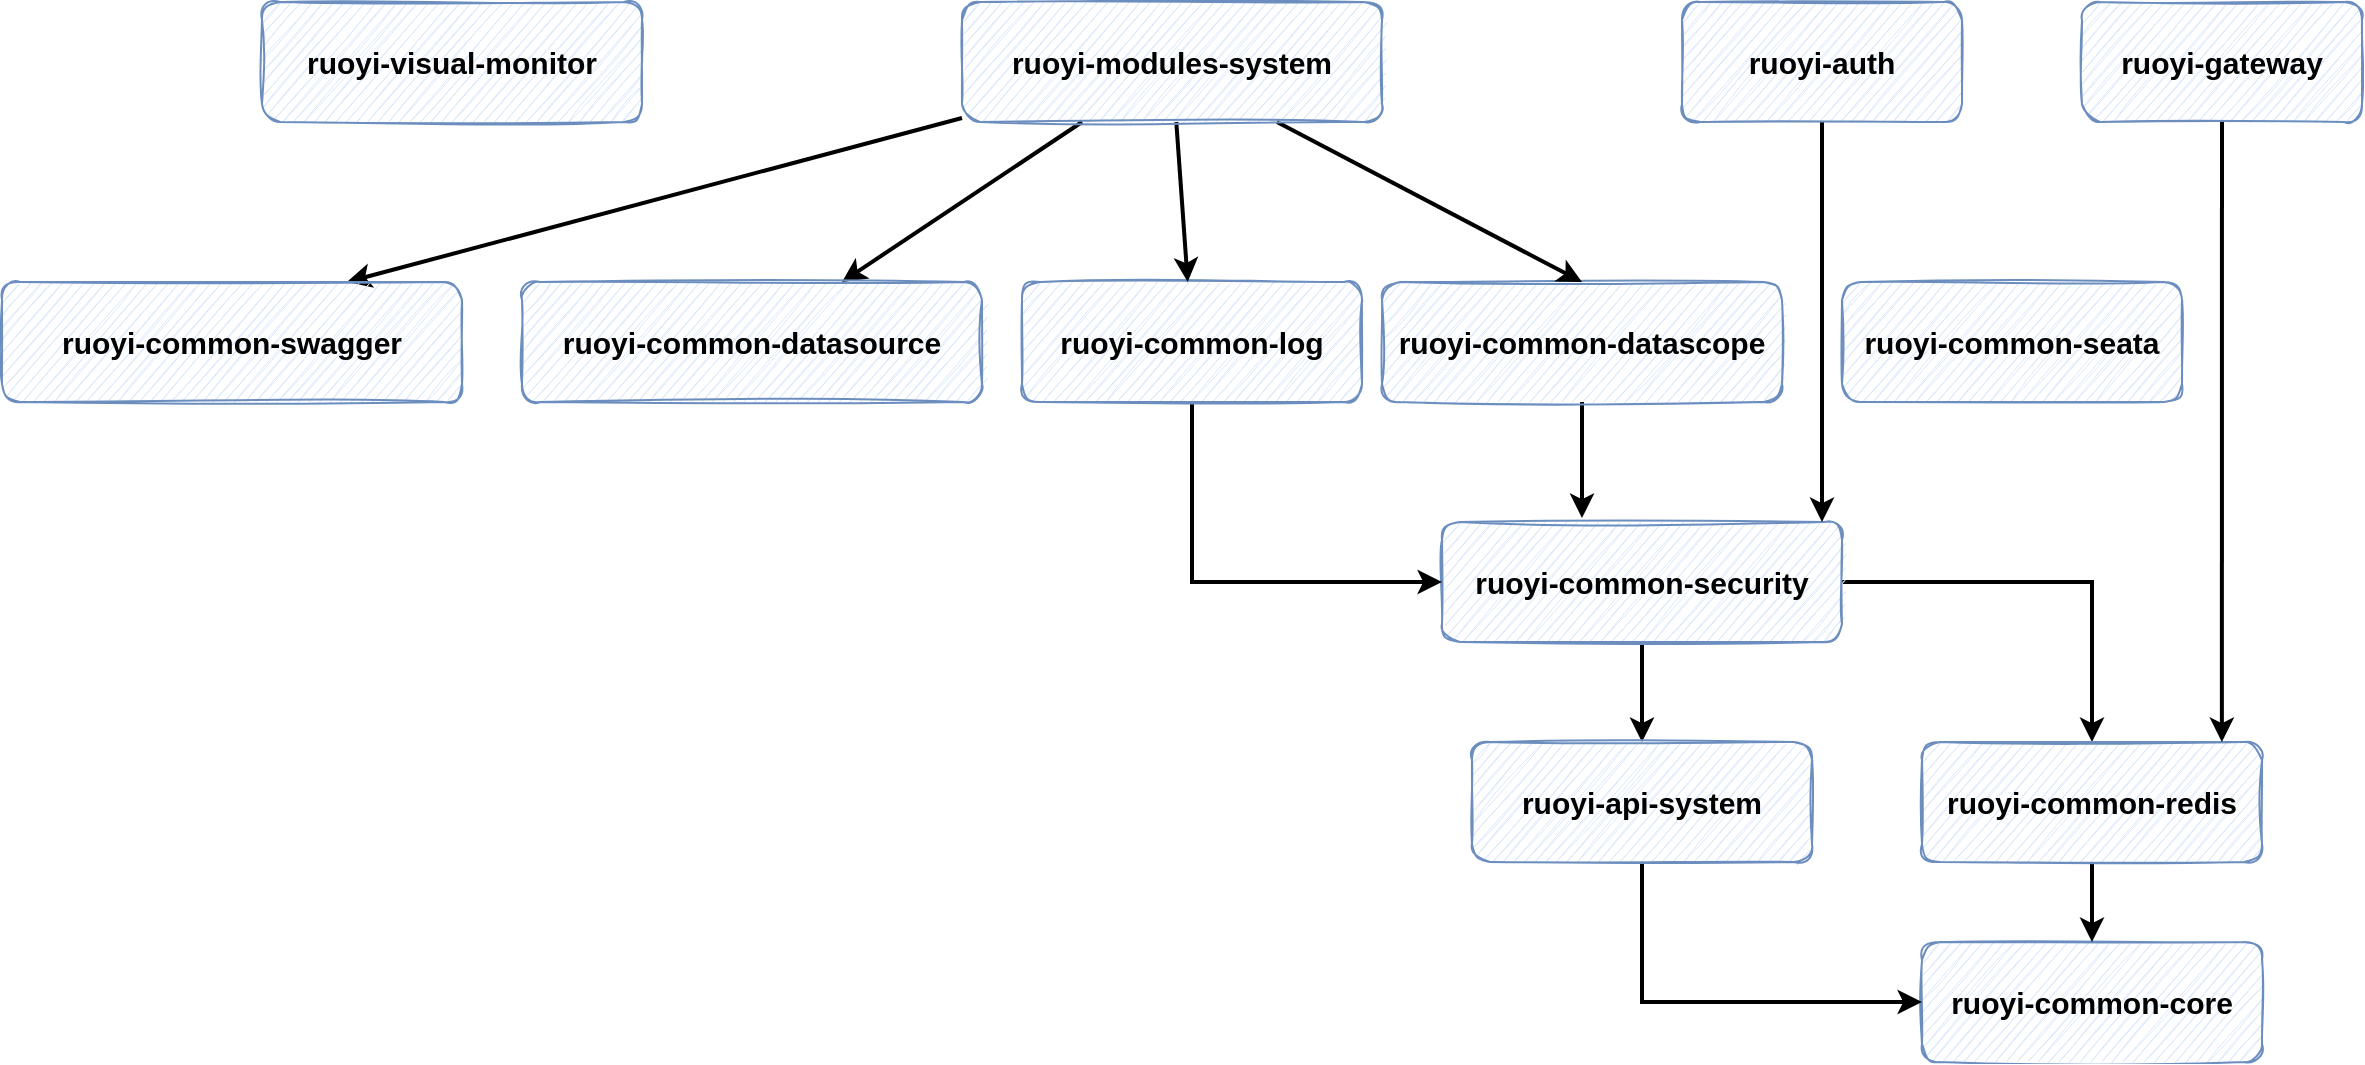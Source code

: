 <mxfile version="20.3.0" type="device"><diagram id="GICizwz7qG92JSDZXRqV" name="第 1 页"><mxGraphModel dx="3166" dy="1311" grid="1" gridSize="10" guides="1" tooltips="1" connect="1" arrows="1" fold="1" page="1" pageScale="1" pageWidth="1169" pageHeight="827" math="0" shadow="0"><root><mxCell id="0"/><mxCell id="1" parent="0"/><mxCell id="eLpjSh9v_8_-plltLLgA-1" value="&lt;font style=&quot;font-size: 15px;&quot;&gt;&lt;b&gt;ruoyi-common-core&lt;/b&gt;&lt;/font&gt;" style="rounded=1;whiteSpace=wrap;html=1;fillColor=#dae8fc;strokeColor=#6c8ebf;sketch=1;" vertex="1" parent="1"><mxGeometry x="460" y="730" width="170" height="60" as="geometry"/></mxCell><mxCell id="eLpjSh9v_8_-plltLLgA-11" style="edgeStyle=orthogonalEdgeStyle;rounded=0;orthogonalLoop=1;jettySize=auto;html=1;strokeWidth=2;fontSize=15;" edge="1" parent="1" source="eLpjSh9v_8_-plltLLgA-2" target="eLpjSh9v_8_-plltLLgA-10"><mxGeometry relative="1" as="geometry"/></mxCell><mxCell id="eLpjSh9v_8_-plltLLgA-12" style="edgeStyle=orthogonalEdgeStyle;rounded=0;orthogonalLoop=1;jettySize=auto;html=1;entryX=0.5;entryY=0;entryDx=0;entryDy=0;strokeWidth=2;fontSize=15;" edge="1" parent="1" source="eLpjSh9v_8_-plltLLgA-2" target="eLpjSh9v_8_-plltLLgA-7"><mxGeometry relative="1" as="geometry"/></mxCell><mxCell id="eLpjSh9v_8_-plltLLgA-2" value="&lt;font style=&quot;font-size: 15px;&quot;&gt;&lt;b&gt;ruoyi-common-security&lt;/b&gt;&lt;/font&gt;" style="rounded=1;whiteSpace=wrap;html=1;fillColor=#dae8fc;strokeColor=#6c8ebf;sketch=1;" vertex="1" parent="1"><mxGeometry x="220" y="520" width="200" height="60" as="geometry"/></mxCell><mxCell id="eLpjSh9v_8_-plltLLgA-4" style="edgeStyle=orthogonalEdgeStyle;rounded=0;orthogonalLoop=1;jettySize=auto;html=1;fontSize=15;strokeWidth=2;entryX=0.35;entryY=-0.033;entryDx=0;entryDy=0;entryPerimeter=0;" edge="1" parent="1" source="eLpjSh9v_8_-plltLLgA-3" target="eLpjSh9v_8_-plltLLgA-2"><mxGeometry relative="1" as="geometry"/></mxCell><mxCell id="eLpjSh9v_8_-plltLLgA-3" value="&lt;font style=&quot;font-size: 15px;&quot;&gt;&lt;b&gt;ruoyi-common-datascope&lt;/b&gt;&lt;/font&gt;" style="rounded=1;whiteSpace=wrap;html=1;fillColor=#dae8fc;strokeColor=#6c8ebf;sketch=1;" vertex="1" parent="1"><mxGeometry x="190" y="400" width="200" height="60" as="geometry"/></mxCell><mxCell id="eLpjSh9v_8_-plltLLgA-6" style="edgeStyle=orthogonalEdgeStyle;rounded=0;orthogonalLoop=1;jettySize=auto;html=1;entryX=0;entryY=0.5;entryDx=0;entryDy=0;strokeWidth=2;fontSize=15;exitX=0.5;exitY=1;exitDx=0;exitDy=0;" edge="1" parent="1" source="eLpjSh9v_8_-plltLLgA-5" target="eLpjSh9v_8_-plltLLgA-2"><mxGeometry relative="1" as="geometry"/></mxCell><mxCell id="eLpjSh9v_8_-plltLLgA-5" value="&lt;font style=&quot;font-size: 15px;&quot;&gt;&lt;b&gt;ruoyi-common-log&lt;/b&gt;&lt;/font&gt;" style="rounded=1;whiteSpace=wrap;html=1;fillColor=#dae8fc;strokeColor=#6c8ebf;sketch=1;" vertex="1" parent="1"><mxGeometry x="10" y="400" width="170" height="60" as="geometry"/></mxCell><mxCell id="eLpjSh9v_8_-plltLLgA-8" style="edgeStyle=orthogonalEdgeStyle;rounded=0;orthogonalLoop=1;jettySize=auto;html=1;strokeWidth=2;fontSize=15;" edge="1" parent="1" source="eLpjSh9v_8_-plltLLgA-7" target="eLpjSh9v_8_-plltLLgA-1"><mxGeometry relative="1" as="geometry"/></mxCell><mxCell id="eLpjSh9v_8_-plltLLgA-7" value="&lt;font style=&quot;font-size: 15px;&quot;&gt;&lt;b&gt;ruoyi-common-redis&lt;/b&gt;&lt;/font&gt;" style="rounded=1;whiteSpace=wrap;html=1;fillColor=#dae8fc;strokeColor=#6c8ebf;sketch=1;" vertex="1" parent="1"><mxGeometry x="460" y="630" width="170" height="60" as="geometry"/></mxCell><mxCell id="eLpjSh9v_8_-plltLLgA-9" value="&lt;font style=&quot;font-size: 15px;&quot;&gt;&lt;b&gt;ruoyi-common-seata&lt;/b&gt;&lt;/font&gt;" style="rounded=1;whiteSpace=wrap;html=1;fillColor=#dae8fc;strokeColor=#6c8ebf;sketch=1;" vertex="1" parent="1"><mxGeometry x="420" y="400" width="170" height="60" as="geometry"/></mxCell><mxCell id="eLpjSh9v_8_-plltLLgA-13" style="edgeStyle=orthogonalEdgeStyle;rounded=0;orthogonalLoop=1;jettySize=auto;html=1;entryX=0;entryY=0.5;entryDx=0;entryDy=0;strokeWidth=2;fontSize=15;exitX=0.5;exitY=1;exitDx=0;exitDy=0;" edge="1" parent="1" source="eLpjSh9v_8_-plltLLgA-10" target="eLpjSh9v_8_-plltLLgA-1"><mxGeometry relative="1" as="geometry"/></mxCell><mxCell id="eLpjSh9v_8_-plltLLgA-10" value="&lt;font style=&quot;font-size: 15px;&quot;&gt;&lt;b&gt;ruoyi-api-system&lt;/b&gt;&lt;/font&gt;" style="rounded=1;whiteSpace=wrap;html=1;fillColor=#dae8fc;strokeColor=#6c8ebf;sketch=1;" vertex="1" parent="1"><mxGeometry x="235" y="630" width="170" height="60" as="geometry"/></mxCell><mxCell id="eLpjSh9v_8_-plltLLgA-15" style="rounded=0;orthogonalLoop=1;jettySize=auto;html=1;strokeWidth=2;fontSize=15;entryX=0.95;entryY=0;entryDx=0;entryDy=0;entryPerimeter=0;" edge="1" parent="1" source="eLpjSh9v_8_-plltLLgA-14" target="eLpjSh9v_8_-plltLLgA-2"><mxGeometry relative="1" as="geometry"><mxPoint x="380" y="520" as="targetPoint"/></mxGeometry></mxCell><mxCell id="eLpjSh9v_8_-plltLLgA-14" value="&lt;font style=&quot;font-size: 15px;&quot;&gt;&lt;b&gt;ruoyi-auth&lt;/b&gt;&lt;/font&gt;" style="rounded=1;whiteSpace=wrap;html=1;fillColor=#dae8fc;strokeColor=#6c8ebf;sketch=1;" vertex="1" parent="1"><mxGeometry x="340" y="260" width="140" height="60" as="geometry"/></mxCell><mxCell id="eLpjSh9v_8_-plltLLgA-17" style="rounded=0;orthogonalLoop=1;jettySize=auto;html=1;entryX=0.882;entryY=0;entryDx=0;entryDy=0;strokeWidth=2;fontSize=15;entryPerimeter=0;" edge="1" parent="1" source="eLpjSh9v_8_-plltLLgA-16" target="eLpjSh9v_8_-plltLLgA-7"><mxGeometry relative="1" as="geometry"/></mxCell><mxCell id="eLpjSh9v_8_-plltLLgA-16" value="&lt;font style=&quot;font-size: 15px;&quot;&gt;&lt;b&gt;ruoyi-gateway&lt;/b&gt;&lt;/font&gt;" style="rounded=1;whiteSpace=wrap;html=1;fillColor=#dae8fc;strokeColor=#6c8ebf;sketch=1;" vertex="1" parent="1"><mxGeometry x="540" y="260" width="140" height="60" as="geometry"/></mxCell><mxCell id="eLpjSh9v_8_-plltLLgA-20" style="edgeStyle=none;rounded=0;orthogonalLoop=1;jettySize=auto;html=1;strokeWidth=2;fontSize=15;" edge="1" parent="1" source="eLpjSh9v_8_-plltLLgA-18" target="eLpjSh9v_8_-plltLLgA-19"><mxGeometry relative="1" as="geometry"/></mxCell><mxCell id="eLpjSh9v_8_-plltLLgA-21" style="edgeStyle=none;rounded=0;orthogonalLoop=1;jettySize=auto;html=1;exitX=0.75;exitY=1;exitDx=0;exitDy=0;entryX=0.5;entryY=0;entryDx=0;entryDy=0;strokeWidth=2;fontSize=15;" edge="1" parent="1" source="eLpjSh9v_8_-plltLLgA-18" target="eLpjSh9v_8_-plltLLgA-3"><mxGeometry relative="1" as="geometry"/></mxCell><mxCell id="eLpjSh9v_8_-plltLLgA-22" style="edgeStyle=none;rounded=0;orthogonalLoop=1;jettySize=auto;html=1;strokeWidth=2;fontSize=15;" edge="1" parent="1" source="eLpjSh9v_8_-plltLLgA-18" target="eLpjSh9v_8_-plltLLgA-5"><mxGeometry relative="1" as="geometry"/></mxCell><mxCell id="eLpjSh9v_8_-plltLLgA-24" style="edgeStyle=none;rounded=0;orthogonalLoop=1;jettySize=auto;html=1;entryX=0.75;entryY=0;entryDx=0;entryDy=0;strokeWidth=2;fontSize=15;" edge="1" parent="1" source="eLpjSh9v_8_-plltLLgA-18" target="eLpjSh9v_8_-plltLLgA-23"><mxGeometry relative="1" as="geometry"/></mxCell><mxCell id="eLpjSh9v_8_-plltLLgA-18" value="&lt;font style=&quot;font-size: 15px;&quot;&gt;&lt;b&gt;ruoyi-modules-system&lt;/b&gt;&lt;/font&gt;" style="rounded=1;whiteSpace=wrap;html=1;fillColor=#dae8fc;strokeColor=#6c8ebf;sketch=1;" vertex="1" parent="1"><mxGeometry x="-20" y="260" width="210" height="60" as="geometry"/></mxCell><mxCell id="eLpjSh9v_8_-plltLLgA-19" value="&lt;font style=&quot;font-size: 15px;&quot;&gt;&lt;b&gt;ruoyi-common-datasource&lt;/b&gt;&lt;/font&gt;" style="rounded=1;whiteSpace=wrap;html=1;fillColor=#dae8fc;strokeColor=#6c8ebf;sketch=1;" vertex="1" parent="1"><mxGeometry x="-240" y="400" width="230" height="60" as="geometry"/></mxCell><mxCell id="eLpjSh9v_8_-plltLLgA-23" value="&lt;font style=&quot;font-size: 15px;&quot;&gt;&lt;b&gt;ruoyi-common-swagger&lt;/b&gt;&lt;/font&gt;" style="rounded=1;whiteSpace=wrap;html=1;fillColor=#dae8fc;strokeColor=#6c8ebf;sketch=1;" vertex="1" parent="1"><mxGeometry x="-500" y="400" width="230" height="60" as="geometry"/></mxCell><mxCell id="eLpjSh9v_8_-plltLLgA-25" value="&lt;font style=&quot;font-size: 15px;&quot;&gt;&lt;b&gt;ruoyi-visual-monitor&lt;/b&gt;&lt;/font&gt;" style="rounded=1;whiteSpace=wrap;html=1;fillColor=#dae8fc;strokeColor=#6c8ebf;sketch=1;" vertex="1" parent="1"><mxGeometry x="-370" y="260" width="190" height="60" as="geometry"/></mxCell></root></mxGraphModel></diagram></mxfile>